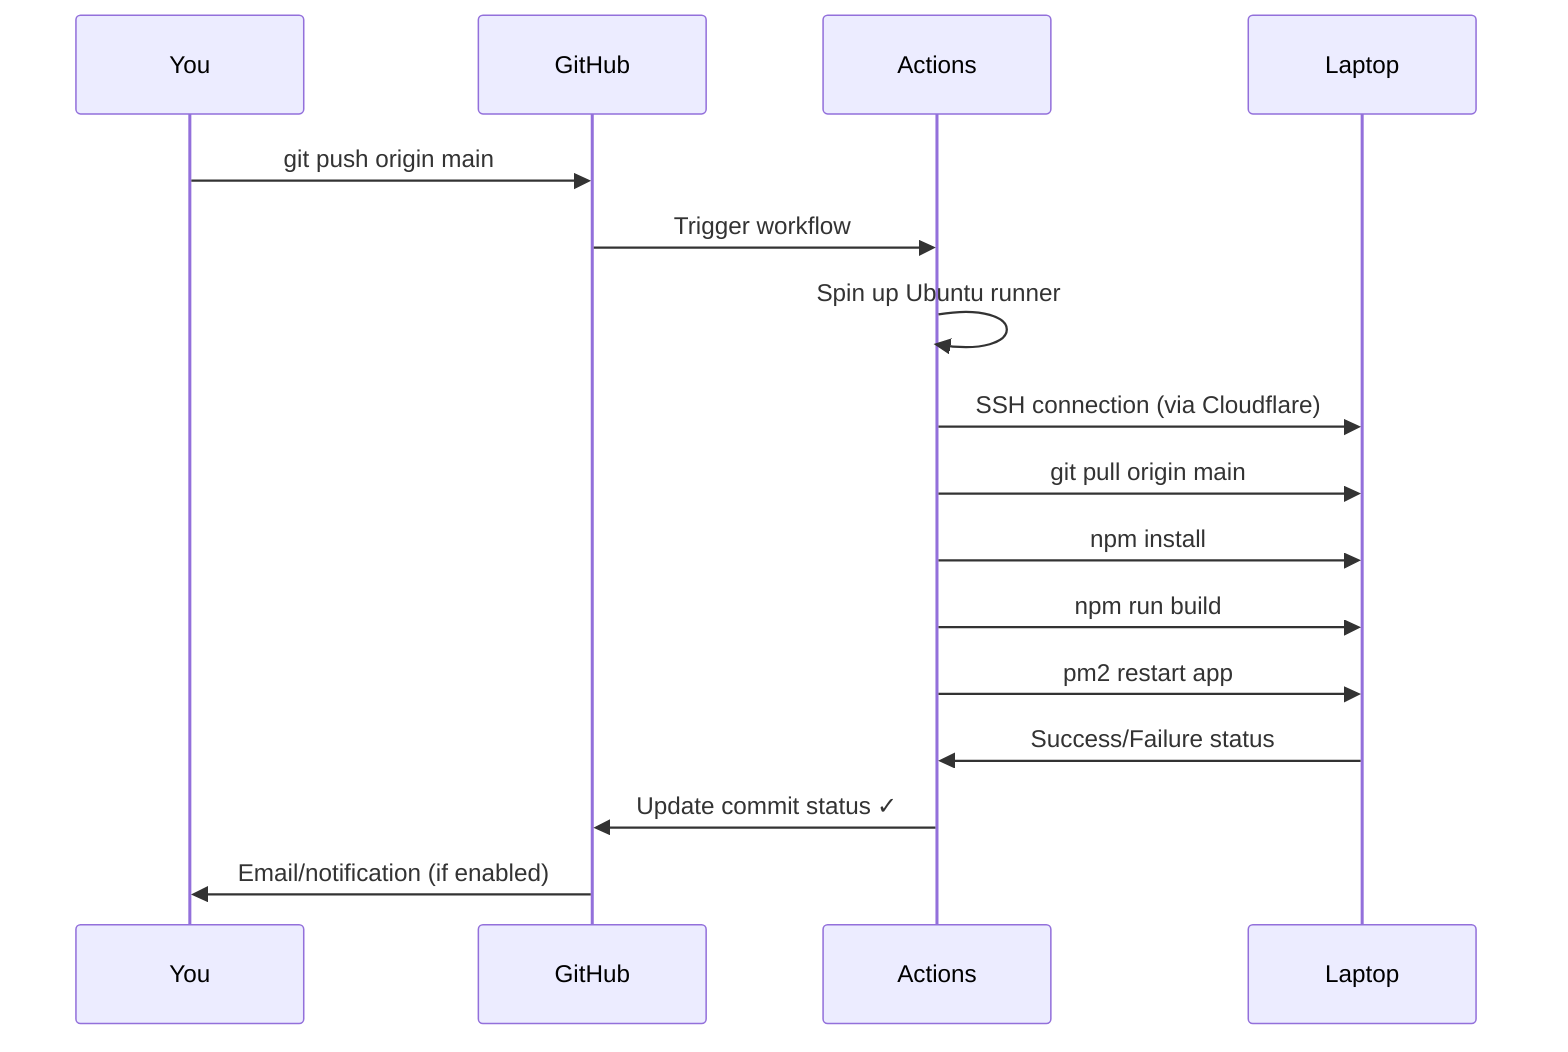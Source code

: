 sequenceDiagram
    participant You
    participant GitHub
    participant Actions
    participant Laptop
    
    You->>GitHub: git push origin main
    GitHub->>Actions: Trigger workflow
    Actions->>Actions: Spin up Ubuntu runner
    Actions->>Laptop: SSH connection (via Cloudflare)
    Actions->>Laptop: git pull origin main
    Actions->>Laptop: npm install
    Actions->>Laptop: npm run build
    Actions->>Laptop: pm2 restart app
    Laptop->>Actions: Success/Failure status
    Actions->>GitHub: Update commit status ✓
    GitHub->>You: Email/notification (if enabled)